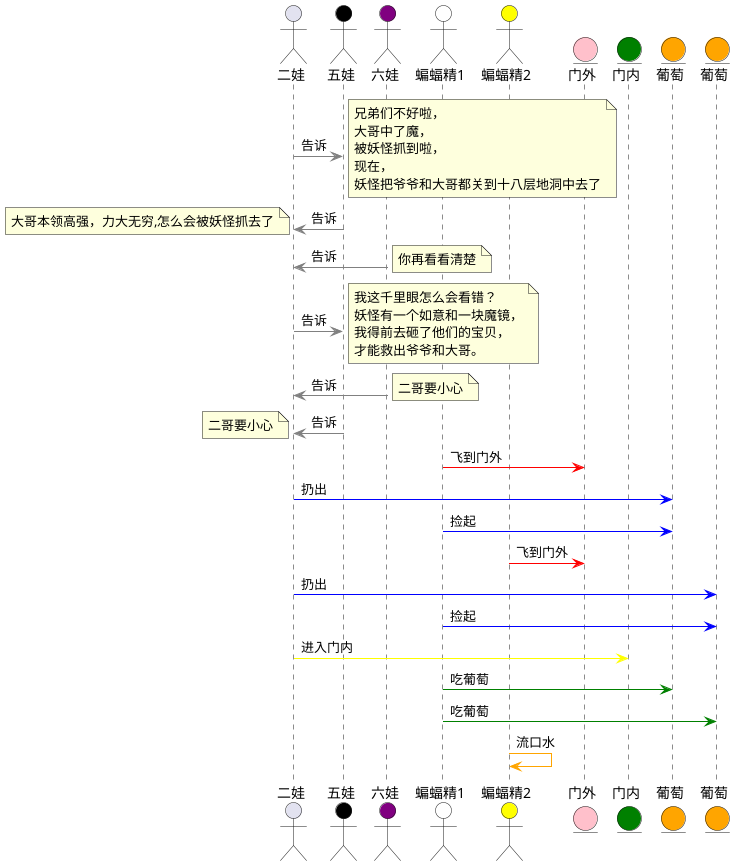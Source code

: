 ' https://www.bilibili.com/video/BV1Fk4y1V7Lf/?p=4&vd_source=ccbe2dc08a135c5cfdb5c40bd777882a
' 2:50 ~ 3:50

@startuml 1
actor       二娃   as erwa 
actor       五娃    as wuwa  #Black
actor       六娃    as liuwa   #Purple
actor      蝙蝠精1  as bat1 #White
actor      蝙蝠精2  as bat2 #Yellow
entity     门外     as outside_of_the_door #Pink
entity     门内     as inside_of_the_door #Green
entity     葡萄     as grape1 #Orange
entity     葡萄     as grape2 #Orange



erwa -[#Grey]> wuwa : 告诉
note right
    兄弟们不好啦，
    大哥中了魔，
    被妖怪抓到啦，
    现在，
    妖怪把爷爷和大哥都关到十八层地洞中去了
end note

wuwa -[#Grey]> erwa : 告诉
note left: 大哥本领高强，力大无穷,怎么会被妖怪抓去了

liuwa -[#Grey]> erwa : 告诉
note right
    你再看看清楚
end note

erwa -[#Grey]> wuwa : 告诉
note right
    我这千里眼怎么会看错？
    妖怪有一个如意和一块魔镜，
    我得前去砸了他们的宝贝，
    才能救出爷爷和大哥。
end note

liuwa -[#Grey]> erwa : 告诉
note right: 二哥要小心

wuwa -[#Grey]> erwa : 告诉
note left: 二哥要小心

bat1 -[#Red]> outside_of_the_door : 飞到门外

erwa -[#Blue]> grape1 : 扔出

bat1 -[#Blue]> grape1 : 捡起

bat2 -[#Red]> outside_of_the_door : 飞到门外

erwa -[#Blue]> grape2 : 扔出

bat1 -[#Blue]> grape2 : 捡起

erwa -[#Yellow]> inside_of_the_door : 进入门内

bat1 -[#Green]> grape1 : 吃葡萄
bat1 -[#Green]> grape2 : 吃葡萄
bat2 -[#Orange]>bat2  : 流口水

@enduml

